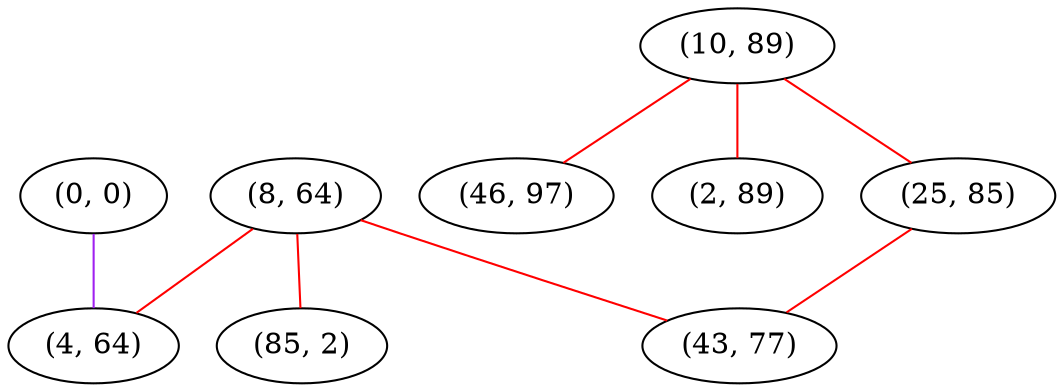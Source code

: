 graph "" {
"(0, 0)";
"(8, 64)";
"(85, 2)";
"(10, 89)";
"(46, 97)";
"(2, 89)";
"(25, 85)";
"(4, 64)";
"(43, 77)";
"(0, 0)" -- "(4, 64)"  [color=purple, key=0, weight=4];
"(8, 64)" -- "(4, 64)"  [color=red, key=0, weight=1];
"(8, 64)" -- "(85, 2)"  [color=red, key=0, weight=1];
"(8, 64)" -- "(43, 77)"  [color=red, key=0, weight=1];
"(10, 89)" -- "(25, 85)"  [color=red, key=0, weight=1];
"(10, 89)" -- "(46, 97)"  [color=red, key=0, weight=1];
"(10, 89)" -- "(2, 89)"  [color=red, key=0, weight=1];
"(25, 85)" -- "(43, 77)"  [color=red, key=0, weight=1];
}
